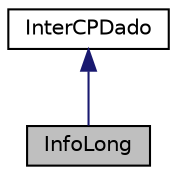 digraph "InfoLong"
{
  edge [fontname="Helvetica",fontsize="10",labelfontname="Helvetica",labelfontsize="10"];
  node [fontname="Helvetica",fontsize="10",shape=record];
  Node0 [label="InfoLong",height=0.2,width=0.4,color="black", fillcolor="grey75", style="filled", fontcolor="black"];
  Node1 -> Node0 [dir="back",color="midnightblue",fontsize="10",style="solid",fontname="Helvetica"];
  Node1 [label="InterCPDado",height=0.2,width=0.4,color="black", fillcolor="white", style="filled",URL="$class_inter_c_p_dado.html",tooltip="Interface para os dados da tabela de símbolos de um arquivo .class. "];
}
